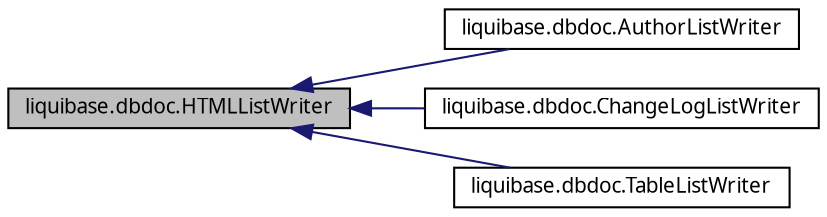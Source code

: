 digraph G
{
  edge [fontname="FreeSans.ttf",fontsize=10,labelfontname="FreeSans.ttf",labelfontsize=10];
  node [fontname="FreeSans.ttf",fontsize=10,shape=record];
  rankdir=LR;
  Node1 [label="liquibase.dbdoc.HTMLListWriter",height=0.2,width=0.4,color="black", fillcolor="grey75", style="filled" fontcolor="black"];
  Node1 -> Node2 [dir=back,color="midnightblue",fontsize=10,style="solid",fontname="FreeSans.ttf"];
  Node2 [label="liquibase.dbdoc.AuthorListWriter",height=0.2,width=0.4,color="black", fillcolor="white", style="filled",URL="$classliquibase_1_1dbdoc_1_1_author_list_writer.html"];
  Node1 -> Node3 [dir=back,color="midnightblue",fontsize=10,style="solid",fontname="FreeSans.ttf"];
  Node3 [label="liquibase.dbdoc.ChangeLogListWriter",height=0.2,width=0.4,color="black", fillcolor="white", style="filled",URL="$classliquibase_1_1dbdoc_1_1_change_log_list_writer.html"];
  Node1 -> Node4 [dir=back,color="midnightblue",fontsize=10,style="solid",fontname="FreeSans.ttf"];
  Node4 [label="liquibase.dbdoc.TableListWriter",height=0.2,width=0.4,color="black", fillcolor="white", style="filled",URL="$classliquibase_1_1dbdoc_1_1_table_list_writer.html"];
}
